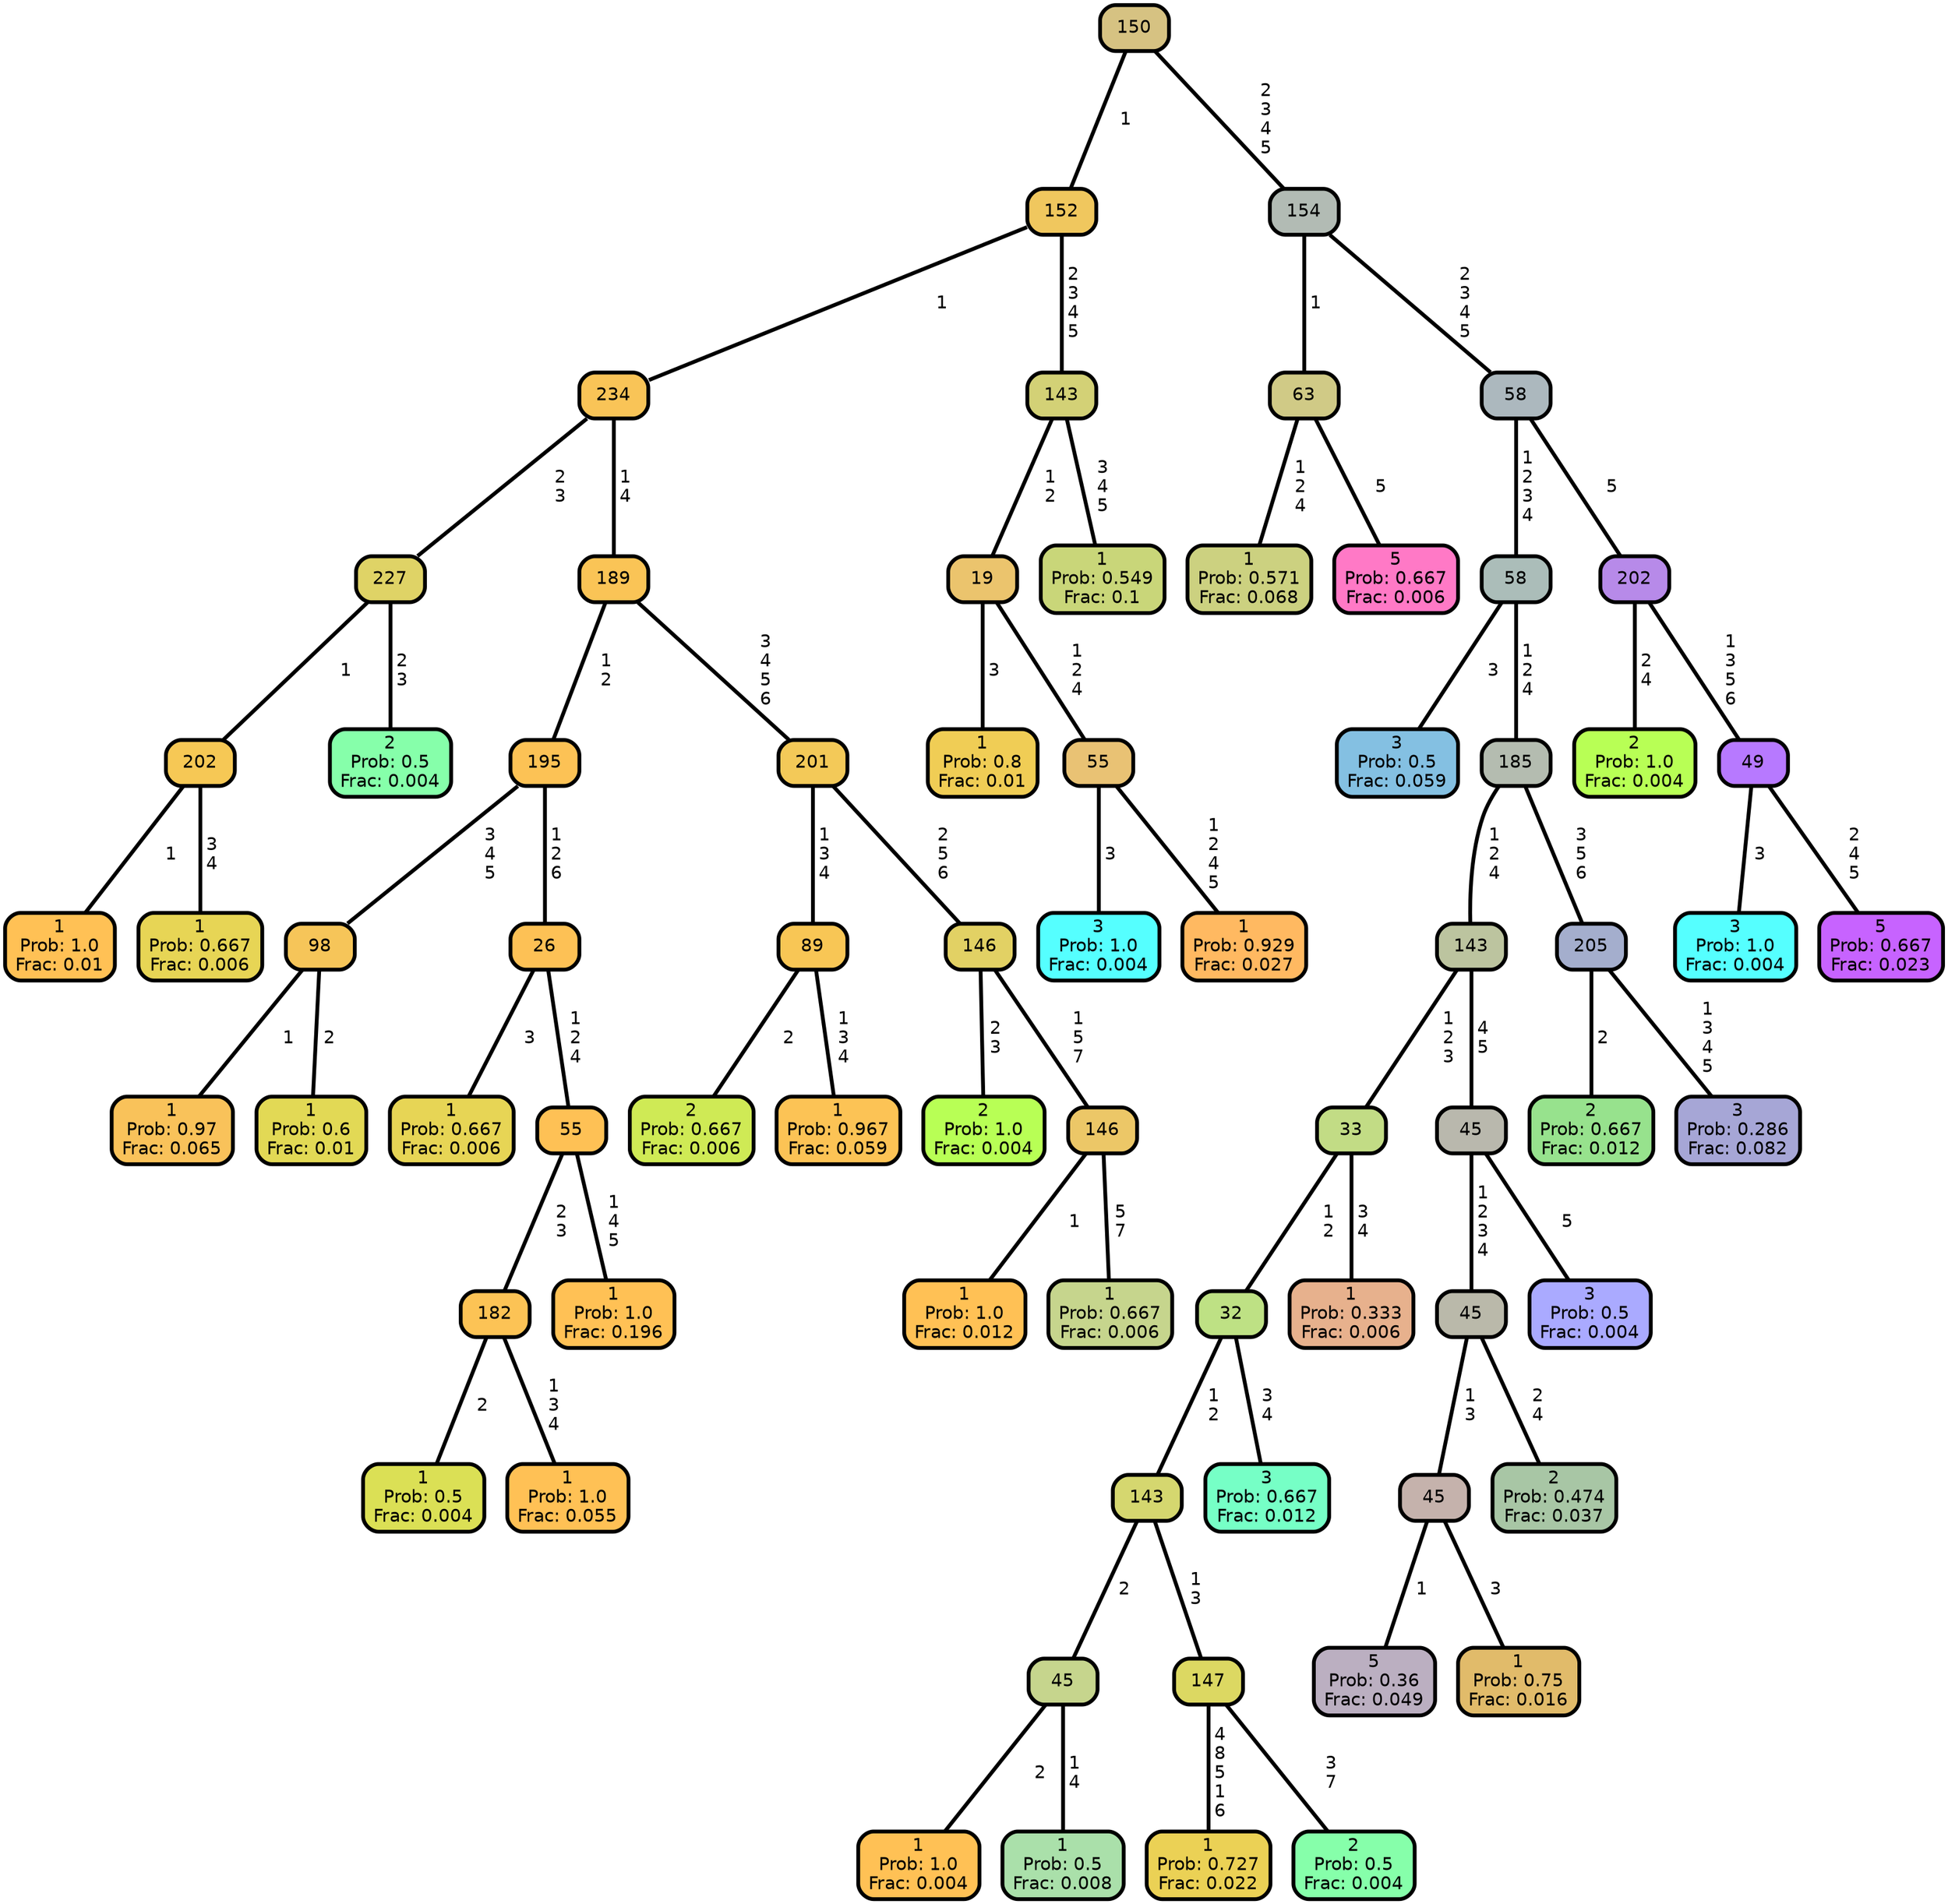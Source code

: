graph Tree {
node [shape=box, style="filled, rounded",color="black",penwidth="3",fontcolor="black",                 fontname=helvetica] ;
graph [ranksep="0 equally", splines=straight,                 bgcolor=transparent, dpi=200] ;
edge [fontname=helvetica, color=black] ;
0 [label="1
Prob: 1.0
Frac: 0.01", fillcolor="#ffc155"] ;
1 [label="202", fillcolor="#f6c855"] ;
2 [label="1
Prob: 0.667
Frac: 0.006", fillcolor="#e7d555"] ;
3 [label="227", fillcolor="#dfd366"] ;
4 [label="2
Prob: 0.5
Frac: 0.004", fillcolor="#86ffaa"] ;
5 [label="234", fillcolor="#f9c457"] ;
6 [label="1
Prob: 0.97
Frac: 0.065", fillcolor="#f9c25a"] ;
7 [label="98", fillcolor="#f6c559"] ;
8 [label="1
Prob: 0.6
Frac: 0.01", fillcolor="#e2d955"] ;
9 [label="195", fillcolor="#fcc255"] ;
10 [label="1
Prob: 0.667
Frac: 0.006", fillcolor="#e7d555"] ;
11 [label="26", fillcolor="#fdc155"] ;
12 [label="1
Prob: 0.5
Frac: 0.004", fillcolor="#dbe055"] ;
13 [label="182", fillcolor="#fcc355"] ;
14 [label="1
Prob: 1.0
Frac: 0.055", fillcolor="#ffc155"] ;
15 [label="55", fillcolor="#fec155"] ;
16 [label="1
Prob: 1.0
Frac: 0.196", fillcolor="#ffc155"] ;
17 [label="189", fillcolor="#fac456"] ;
18 [label="2
Prob: 0.667
Frac: 0.006", fillcolor="#cfea55"] ;
19 [label="89", fillcolor="#f8c655"] ;
20 [label="1
Prob: 0.967
Frac: 0.059", fillcolor="#fcc355"] ;
21 [label="201", fillcolor="#f3c958"] ;
22 [label="2
Prob: 1.0
Frac: 0.004", fillcolor="#b8ff55"] ;
23 [label="146", fillcolor="#e2d164"] ;
24 [label="1
Prob: 1.0
Frac: 0.012", fillcolor="#ffc155"] ;
25 [label="146", fillcolor="#ecc767"] ;
26 [label="1
Prob: 0.667
Frac: 0.006", fillcolor="#c6d58d"] ;
27 [label="152", fillcolor="#f0c75e"] ;
28 [label="1
Prob: 0.8
Frac: 0.01", fillcolor="#f0cd55"] ;
29 [label="19", fillcolor="#ebc46d"] ;
30 [label="3
Prob: 1.0
Frac: 0.004", fillcolor="#55ffff"] ;
31 [label="55", fillcolor="#e9c274"] ;
32 [label="1
Prob: 0.929
Frac: 0.027", fillcolor="#ffb961"] ;
33 [label="143", fillcolor="#d3d176"] ;
34 [label="1
Prob: 0.549
Frac: 0.1", fillcolor="#c9d679"] ;
35 [label="150", fillcolor="#d6c282"] ;
36 [label="1
Prob: 0.571
Frac: 0.068", fillcolor="#ccd180"] ;
37 [label="63", fillcolor="#d0ca86"] ;
38 [label="5
Prob: 0.667
Frac: 0.006", fillcolor="#ff79c6"] ;
39 [label="154", fillcolor="#b2bbb4"] ;
40 [label="3
Prob: 0.5
Frac: 0.059", fillcolor="#84c0e2"] ;
41 [label="58", fillcolor="#abbdb9"] ;
42 [label="1
Prob: 1.0
Frac: 0.004", fillcolor="#ffc155"] ;
43 [label="45", fillcolor="#c6d58d"] ;
44 [label="1
Prob: 0.5
Frac: 0.008", fillcolor="#aae0aa"] ;
45 [label="143", fillcolor="#d5d76f"] ;
46 [label="1
Prob: 0.727
Frac: 0.022", fillcolor="#ebd155"] ;
47 [label="147", fillcolor="#dcd862"] ;
48 [label="2
Prob: 0.5
Frac: 0.004", fillcolor="#86ffaa"] ;
49 [label="32", fillcolor="#bee184"] ;
50 [label="3
Prob: 0.667
Frac: 0.012", fillcolor="#76ffc6"] ;
51 [label="33", fillcolor="#c2dc85"] ;
52 [label="1
Prob: 0.333
Frac: 0.006", fillcolor="#e7b18d"] ;
53 [label="143", fillcolor="#bcc49f"] ;
54 [label="5
Prob: 0.36
Frac: 0.049", fillcolor="#bbafc1"] ;
55 [label="45", fillcolor="#c5b2ac"] ;
56 [label="1
Prob: 0.75
Frac: 0.016", fillcolor="#e1bb6a"] ;
57 [label="45", fillcolor="#bab9aa"] ;
58 [label="2
Prob: 0.474
Frac: 0.037", fillcolor="#a8c6a5"] ;
59 [label="45", fillcolor="#b9b8ad"] ;
60 [label="3
Prob: 0.5
Frac: 0.004", fillcolor="#aaaaff"] ;
61 [label="185", fillcolor="#b4bcb0"] ;
62 [label="2
Prob: 0.667
Frac: 0.012", fillcolor="#97e28d"] ;
63 [label="205", fillcolor="#a4aecd"] ;
64 [label="3
Prob: 0.286
Frac: 0.082", fillcolor="#a6a6d6"] ;
65 [label="58", fillcolor="#acb8be"] ;
66 [label="2
Prob: 1.0
Frac: 0.004", fillcolor="#b8ff55"] ;
67 [label="202", fillcolor="#b78ae9"] ;
68 [label="3
Prob: 1.0
Frac: 0.004", fillcolor="#55ffff"] ;
69 [label="49", fillcolor="#b779ff"] ;
70 [label="5
Prob: 0.667
Frac: 0.023", fillcolor="#c763ff"] ;
1 -- 0 [label=" 1",penwidth=3] ;
1 -- 2 [label=" 3\n 4",penwidth=3] ;
3 -- 1 [label=" 1",penwidth=3] ;
3 -- 4 [label=" 2\n 3",penwidth=3] ;
5 -- 3 [label=" 2\n 3",penwidth=3] ;
5 -- 17 [label=" 1\n 4",penwidth=3] ;
7 -- 6 [label=" 1",penwidth=3] ;
7 -- 8 [label=" 2",penwidth=3] ;
9 -- 7 [label=" 3\n 4\n 5",penwidth=3] ;
9 -- 11 [label=" 1\n 2\n 6",penwidth=3] ;
11 -- 10 [label=" 3",penwidth=3] ;
11 -- 15 [label=" 1\n 2\n 4",penwidth=3] ;
13 -- 12 [label=" 2",penwidth=3] ;
13 -- 14 [label=" 1\n 3\n 4",penwidth=3] ;
15 -- 13 [label=" 2\n 3",penwidth=3] ;
15 -- 16 [label=" 1\n 4\n 5",penwidth=3] ;
17 -- 9 [label=" 1\n 2",penwidth=3] ;
17 -- 21 [label=" 3\n 4\n 5\n 6",penwidth=3] ;
19 -- 18 [label=" 2",penwidth=3] ;
19 -- 20 [label=" 1\n 3\n 4",penwidth=3] ;
21 -- 19 [label=" 1\n 3\n 4",penwidth=3] ;
21 -- 23 [label=" 2\n 5\n 6",penwidth=3] ;
23 -- 22 [label=" 2\n 3",penwidth=3] ;
23 -- 25 [label=" 1\n 5\n 7",penwidth=3] ;
25 -- 24 [label=" 1",penwidth=3] ;
25 -- 26 [label=" 5\n 7",penwidth=3] ;
27 -- 5 [label=" 1",penwidth=3] ;
27 -- 33 [label=" 2\n 3\n 4\n 5",penwidth=3] ;
29 -- 28 [label=" 3",penwidth=3] ;
29 -- 31 [label=" 1\n 2\n 4",penwidth=3] ;
31 -- 30 [label=" 3",penwidth=3] ;
31 -- 32 [label=" 1\n 2\n 4\n 5",penwidth=3] ;
33 -- 29 [label=" 1\n 2",penwidth=3] ;
33 -- 34 [label=" 3\n 4\n 5",penwidth=3] ;
35 -- 27 [label=" 1",penwidth=3] ;
35 -- 39 [label=" 2\n 3\n 4\n 5",penwidth=3] ;
37 -- 36 [label=" 1\n 2\n 4",penwidth=3] ;
37 -- 38 [label=" 5",penwidth=3] ;
39 -- 37 [label=" 1",penwidth=3] ;
39 -- 65 [label=" 2\n 3\n 4\n 5",penwidth=3] ;
41 -- 40 [label=" 3",penwidth=3] ;
41 -- 61 [label=" 1\n 2\n 4",penwidth=3] ;
43 -- 42 [label=" 2",penwidth=3] ;
43 -- 44 [label=" 1\n 4",penwidth=3] ;
45 -- 43 [label=" 2",penwidth=3] ;
45 -- 47 [label=" 1\n 3",penwidth=3] ;
47 -- 46 [label=" 4\n 8\n 5\n 1\n 6",penwidth=3] ;
47 -- 48 [label=" 3\n 7",penwidth=3] ;
49 -- 45 [label=" 1\n 2",penwidth=3] ;
49 -- 50 [label=" 3\n 4",penwidth=3] ;
51 -- 49 [label=" 1\n 2",penwidth=3] ;
51 -- 52 [label=" 3\n 4",penwidth=3] ;
53 -- 51 [label=" 1\n 2\n 3",penwidth=3] ;
53 -- 59 [label=" 4\n 5",penwidth=3] ;
55 -- 54 [label=" 1",penwidth=3] ;
55 -- 56 [label=" 3",penwidth=3] ;
57 -- 55 [label=" 1\n 3",penwidth=3] ;
57 -- 58 [label=" 2\n 4",penwidth=3] ;
59 -- 57 [label=" 1\n 2\n 3\n 4",penwidth=3] ;
59 -- 60 [label=" 5",penwidth=3] ;
61 -- 53 [label=" 1\n 2\n 4",penwidth=3] ;
61 -- 63 [label=" 3\n 5\n 6",penwidth=3] ;
63 -- 62 [label=" 2",penwidth=3] ;
63 -- 64 [label=" 1\n 3\n 4\n 5",penwidth=3] ;
65 -- 41 [label=" 1\n 2\n 3\n 4",penwidth=3] ;
65 -- 67 [label=" 5",penwidth=3] ;
67 -- 66 [label=" 2\n 4",penwidth=3] ;
67 -- 69 [label=" 1\n 3\n 5\n 6",penwidth=3] ;
69 -- 68 [label=" 3",penwidth=3] ;
69 -- 70 [label=" 2\n 4\n 5",penwidth=3] ;
{rank = same;}}